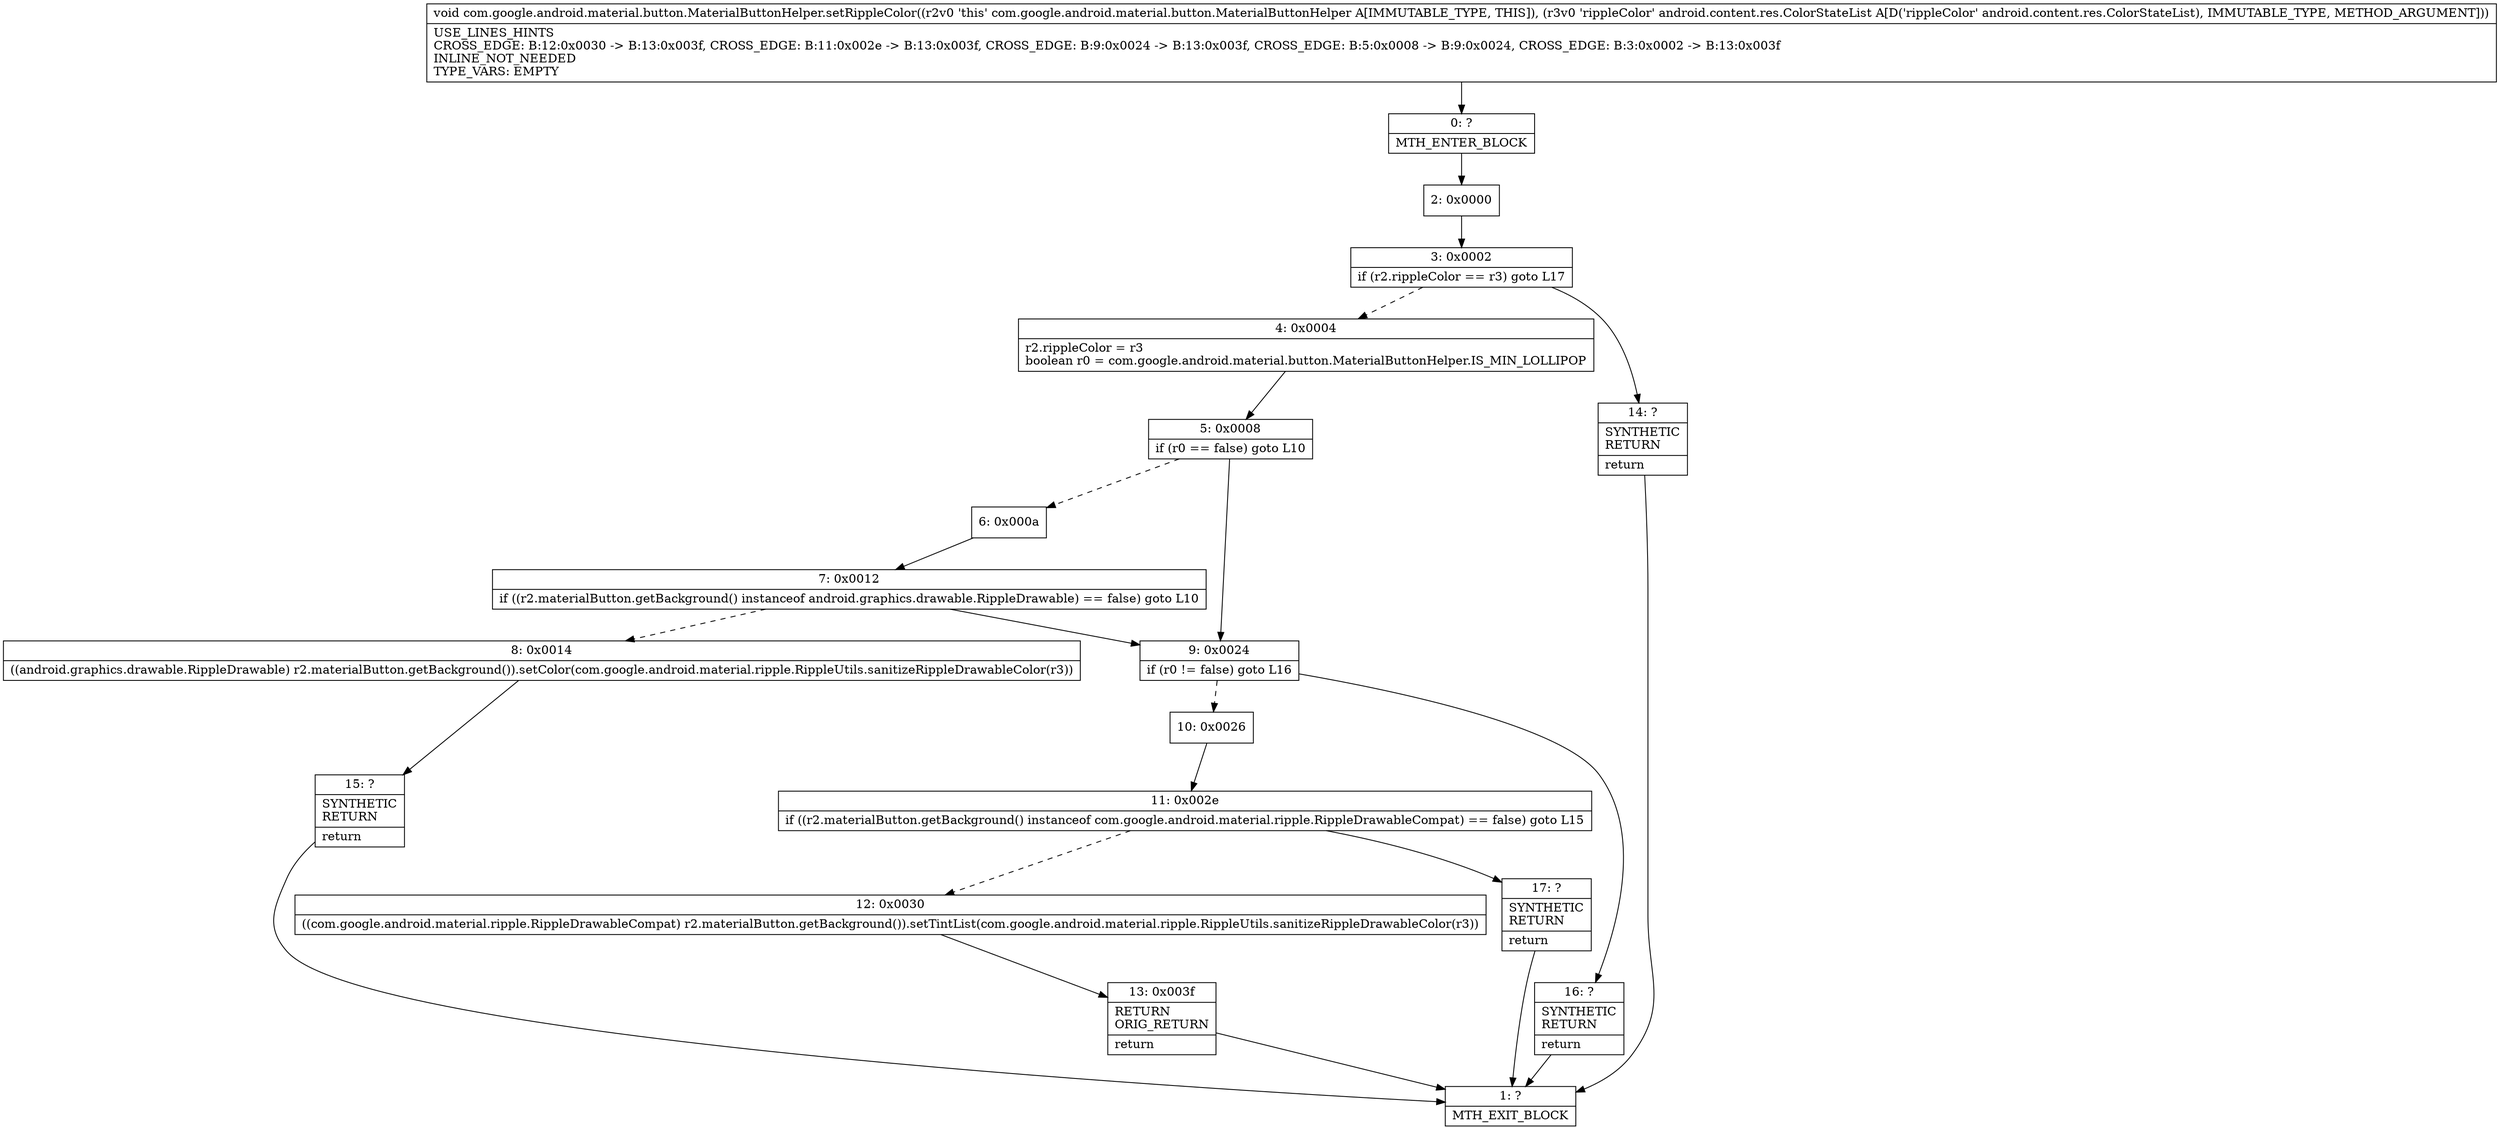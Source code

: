 digraph "CFG forcom.google.android.material.button.MaterialButtonHelper.setRippleColor(Landroid\/content\/res\/ColorStateList;)V" {
Node_0 [shape=record,label="{0\:\ ?|MTH_ENTER_BLOCK\l}"];
Node_2 [shape=record,label="{2\:\ 0x0000}"];
Node_3 [shape=record,label="{3\:\ 0x0002|if (r2.rippleColor == r3) goto L17\l}"];
Node_4 [shape=record,label="{4\:\ 0x0004|r2.rippleColor = r3\lboolean r0 = com.google.android.material.button.MaterialButtonHelper.IS_MIN_LOLLIPOP\l}"];
Node_5 [shape=record,label="{5\:\ 0x0008|if (r0 == false) goto L10\l}"];
Node_6 [shape=record,label="{6\:\ 0x000a}"];
Node_7 [shape=record,label="{7\:\ 0x0012|if ((r2.materialButton.getBackground() instanceof android.graphics.drawable.RippleDrawable) == false) goto L10\l}"];
Node_8 [shape=record,label="{8\:\ 0x0014|((android.graphics.drawable.RippleDrawable) r2.materialButton.getBackground()).setColor(com.google.android.material.ripple.RippleUtils.sanitizeRippleDrawableColor(r3))\l}"];
Node_15 [shape=record,label="{15\:\ ?|SYNTHETIC\lRETURN\l|return\l}"];
Node_1 [shape=record,label="{1\:\ ?|MTH_EXIT_BLOCK\l}"];
Node_9 [shape=record,label="{9\:\ 0x0024|if (r0 != false) goto L16\l}"];
Node_10 [shape=record,label="{10\:\ 0x0026}"];
Node_11 [shape=record,label="{11\:\ 0x002e|if ((r2.materialButton.getBackground() instanceof com.google.android.material.ripple.RippleDrawableCompat) == false) goto L15\l}"];
Node_12 [shape=record,label="{12\:\ 0x0030|((com.google.android.material.ripple.RippleDrawableCompat) r2.materialButton.getBackground()).setTintList(com.google.android.material.ripple.RippleUtils.sanitizeRippleDrawableColor(r3))\l}"];
Node_13 [shape=record,label="{13\:\ 0x003f|RETURN\lORIG_RETURN\l|return\l}"];
Node_17 [shape=record,label="{17\:\ ?|SYNTHETIC\lRETURN\l|return\l}"];
Node_16 [shape=record,label="{16\:\ ?|SYNTHETIC\lRETURN\l|return\l}"];
Node_14 [shape=record,label="{14\:\ ?|SYNTHETIC\lRETURN\l|return\l}"];
MethodNode[shape=record,label="{void com.google.android.material.button.MaterialButtonHelper.setRippleColor((r2v0 'this' com.google.android.material.button.MaterialButtonHelper A[IMMUTABLE_TYPE, THIS]), (r3v0 'rippleColor' android.content.res.ColorStateList A[D('rippleColor' android.content.res.ColorStateList), IMMUTABLE_TYPE, METHOD_ARGUMENT]))  | USE_LINES_HINTS\lCROSS_EDGE: B:12:0x0030 \-\> B:13:0x003f, CROSS_EDGE: B:11:0x002e \-\> B:13:0x003f, CROSS_EDGE: B:9:0x0024 \-\> B:13:0x003f, CROSS_EDGE: B:5:0x0008 \-\> B:9:0x0024, CROSS_EDGE: B:3:0x0002 \-\> B:13:0x003f\lINLINE_NOT_NEEDED\lTYPE_VARS: EMPTY\l}"];
MethodNode -> Node_0;Node_0 -> Node_2;
Node_2 -> Node_3;
Node_3 -> Node_4[style=dashed];
Node_3 -> Node_14;
Node_4 -> Node_5;
Node_5 -> Node_6[style=dashed];
Node_5 -> Node_9;
Node_6 -> Node_7;
Node_7 -> Node_8[style=dashed];
Node_7 -> Node_9;
Node_8 -> Node_15;
Node_15 -> Node_1;
Node_9 -> Node_10[style=dashed];
Node_9 -> Node_16;
Node_10 -> Node_11;
Node_11 -> Node_12[style=dashed];
Node_11 -> Node_17;
Node_12 -> Node_13;
Node_13 -> Node_1;
Node_17 -> Node_1;
Node_16 -> Node_1;
Node_14 -> Node_1;
}

